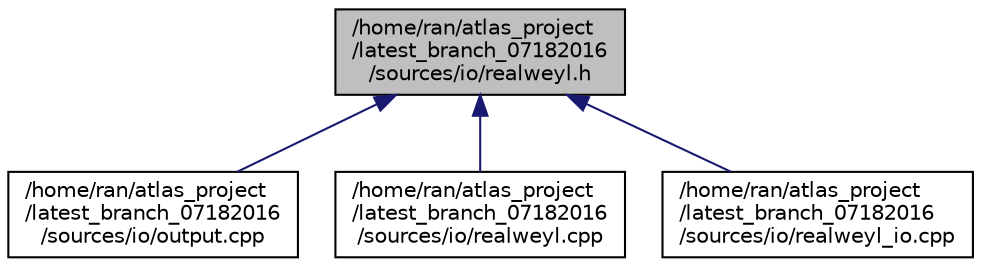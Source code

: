 digraph "/home/ran/atlas_project/latest_branch_07182016/sources/io/realweyl.h"
{
  edge [fontname="Helvetica",fontsize="10",labelfontname="Helvetica",labelfontsize="10"];
  node [fontname="Helvetica",fontsize="10",shape=record];
  Node1 [label="/home/ran/atlas_project\l/latest_branch_07182016\l/sources/io/realweyl.h",height=0.2,width=0.4,color="black", fillcolor="grey75", style="filled", fontcolor="black"];
  Node1 -> Node2 [dir="back",color="midnightblue",fontsize="10",style="solid",fontname="Helvetica"];
  Node2 [label="/home/ran/atlas_project\l/latest_branch_07182016\l/sources/io/output.cpp",height=0.2,width=0.4,color="black", fillcolor="white", style="filled",URL="$output_8cpp.html"];
  Node1 -> Node3 [dir="back",color="midnightblue",fontsize="10",style="solid",fontname="Helvetica"];
  Node3 [label="/home/ran/atlas_project\l/latest_branch_07182016\l/sources/io/realweyl.cpp",height=0.2,width=0.4,color="black", fillcolor="white", style="filled",URL="$realweyl_8cpp.html"];
  Node1 -> Node4 [dir="back",color="midnightblue",fontsize="10",style="solid",fontname="Helvetica"];
  Node4 [label="/home/ran/atlas_project\l/latest_branch_07182016\l/sources/io/realweyl_io.cpp",height=0.2,width=0.4,color="black", fillcolor="white", style="filled",URL="$realweyl__io_8cpp.html"];
}
